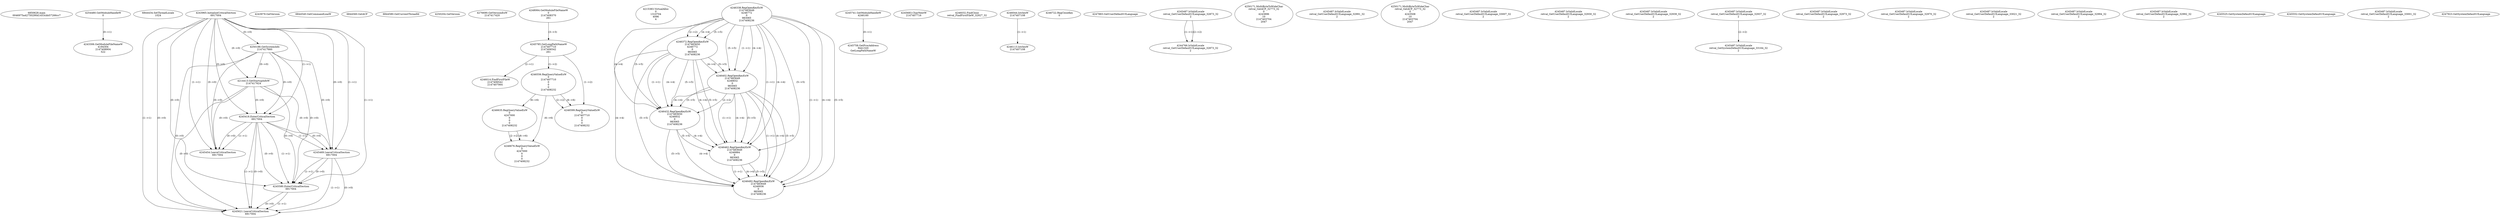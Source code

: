 // Global SCDG with merge call
digraph {
	0 [label="6850628.main
0046975a42750290d1453cbb57266cc7"]
	1 [label="4254480.GetModuleHandleW
0"]
	2 [label="6844434.SetThreadLocale
1024"]
	3 [label="4243965.InitializeCriticalSection
6917004"]
	4 [label="4243979.GetVersion
"]
	5 [label="4250188.GetSystemInfo
2147417660"]
	3 -> 5 [label="(0-->0)"]
	6 [label="6844540.GetCommandLineW
"]
	7 [label="4214413.GetStartupInfoW
2147417624"]
	3 -> 7 [label="(0-->0)"]
	5 -> 7 [label="(0-->0)"]
	8 [label="6844560.GetACP
"]
	9 [label="6844580.GetCurrentThreadId
"]
	10 [label="4250204.GetVersion
"]
	11 [label="4276690.GetVersionExW
2147417420"]
	12 [label="4243306.GetModuleFileNameW
4194304
2147408904
522"]
	1 -> 12 [label="(0-->1)"]
	13 [label="4248064.GetModuleFileNameW
0
2147408370
261"]
	14 [label="4215383.VirtualAlloc
0
1310704
4096
4"]
	15 [label="4246338.RegOpenKeyExW
2147483649
4246772
0
983065
2147408236"]
	16 [label="4246372.RegOpenKeyExW
2147483650
4246772
0
983065
2147408236"]
	15 -> 16 [label="(2-->2)"]
	15 -> 16 [label="(4-->4)"]
	15 -> 16 [label="(5-->5)"]
	17 [label="4246402.RegOpenKeyExW
2147483649
4246832
0
983065
2147408236"]
	15 -> 17 [label="(1-->1)"]
	15 -> 17 [label="(4-->4)"]
	16 -> 17 [label="(4-->4)"]
	15 -> 17 [label="(5-->5)"]
	16 -> 17 [label="(5-->5)"]
	18 [label="4246432.RegOpenKeyExW
2147483650
4246832
0
983065
2147408236"]
	16 -> 18 [label="(1-->1)"]
	17 -> 18 [label="(2-->2)"]
	15 -> 18 [label="(4-->4)"]
	16 -> 18 [label="(4-->4)"]
	17 -> 18 [label="(4-->4)"]
	15 -> 18 [label="(5-->5)"]
	16 -> 18 [label="(5-->5)"]
	17 -> 18 [label="(5-->5)"]
	19 [label="4246462.RegOpenKeyExW
2147483649
4246884
0
983065
2147408236"]
	15 -> 19 [label="(1-->1)"]
	17 -> 19 [label="(1-->1)"]
	15 -> 19 [label="(4-->4)"]
	16 -> 19 [label="(4-->4)"]
	17 -> 19 [label="(4-->4)"]
	18 -> 19 [label="(4-->4)"]
	15 -> 19 [label="(5-->5)"]
	16 -> 19 [label="(5-->5)"]
	17 -> 19 [label="(5-->5)"]
	18 -> 19 [label="(5-->5)"]
	20 [label="4246492.RegOpenKeyExW
2147483649
4246936
0
983065
2147408236"]
	15 -> 20 [label="(1-->1)"]
	17 -> 20 [label="(1-->1)"]
	19 -> 20 [label="(1-->1)"]
	15 -> 20 [label="(4-->4)"]
	16 -> 20 [label="(4-->4)"]
	17 -> 20 [label="(4-->4)"]
	18 -> 20 [label="(4-->4)"]
	19 -> 20 [label="(4-->4)"]
	15 -> 20 [label="(5-->5)"]
	16 -> 20 [label="(5-->5)"]
	17 -> 20 [label="(5-->5)"]
	18 -> 20 [label="(5-->5)"]
	19 -> 20 [label="(5-->5)"]
	21 [label="4245741.GetModuleHandleW
4246160"]
	22 [label="4245758.GetProcAddress
9441320
GetLongPathNameW"]
	21 -> 22 [label="(0-->1)"]
	23 [label="4245785.GetLongPathNameW
2147407710
2147406542
261"]
	13 -> 23 [label="(3-->3)"]
	24 [label="4245683.CharNextW
2147407716"]
	25 [label="4246014.FindFirstFileW
2147406542
2147407064"]
	23 -> 25 [label="(2-->1)"]
	26 [label="4246032.FindClose
retval_FindFirstFileW_32927_32"]
	27 [label="4246044.lstrlenW
2147407108"]
	28 [label="4246113.lstrlenW
2147407108"]
	27 -> 28 [label="(1-->1)"]
	29 [label="4246556.RegQueryValueExW
0
2147407710
0
0
0
2147408232"]
	23 -> 29 [label="(1-->2)"]
	30 [label="4246635.RegQueryValueExW
0
4247000
0
0
0
2147408232"]
	29 -> 30 [label="(6-->6)"]
	31 [label="4246722.RegCloseKey
0"]
	32 [label="4246676.RegQueryValueExW
0
4247000
0
0
0
2147408232"]
	30 -> 32 [label="(2-->2)"]
	29 -> 32 [label="(6-->6)"]
	30 -> 32 [label="(6-->6)"]
	33 [label="4247883.GetUserDefaultUILanguage
"]
	34 [label="4245418.EnterCriticalSection
6917004"]
	3 -> 34 [label="(1-->1)"]
	3 -> 34 [label="(0-->0)"]
	5 -> 34 [label="(0-->0)"]
	7 -> 34 [label="(0-->0)"]
	35 [label="4245469.LeaveCriticalSection
6917004"]
	3 -> 35 [label="(1-->1)"]
	34 -> 35 [label="(1-->1)"]
	3 -> 35 [label="(0-->0)"]
	5 -> 35 [label="(0-->0)"]
	7 -> 35 [label="(0-->0)"]
	34 -> 35 [label="(0-->0)"]
	36 [label="4245487.IsValidLocale
retval_GetUserDefaultUILanguage_32873_32
2"]
	37 [label="4250171.MultiByteToWideChar
retval_GetACP_32773_32
0
4243896
10
2147403704
2047"]
	38 [label="4245454.LeaveCriticalSection
6917004"]
	3 -> 38 [label="(1-->1)"]
	34 -> 38 [label="(1-->1)"]
	3 -> 38 [label="(0-->0)"]
	5 -> 38 [label="(0-->0)"]
	7 -> 38 [label="(0-->0)"]
	34 -> 38 [label="(0-->0)"]
	39 [label="4245487.IsValidLocale
retval_GetUserDefaultUILanguage_32991_32
2"]
	40 [label="4250171.MultiByteToWideChar
retval_GetACP_32773_32
0
4243508
10
2147403704
2047"]
	41 [label="4245487.IsValidLocale
retval_GetUserDefaultUILanguage_33007_32
2"]
	42 [label="4246599.RegQueryValueExW
0
2147407710
0
0
0
2147408232"]
	23 -> 42 [label="(1-->2)"]
	29 -> 42 [label="(2-->2)"]
	29 -> 42 [label="(6-->6)"]
	43 [label="4245487.IsValidLocale
retval_GetUserDefaultUILanguage_32930_32
2"]
	44 [label="4245487.IsValidLocale
retval_GetUserDefaultUILanguage_32939_32
2"]
	45 [label="4245487.IsValidLocale
retval_GetUserDefaultUILanguage_32937_32
2"]
	46 [label="4245487.IsValidLocale
retval_GetUserDefaultUILanguage_32973_32
2"]
	47 [label="4245487.IsValidLocale
retval_GetUserDefaultUILanguage_32970_32
2"]
	48 [label="4245487.IsValidLocale
retval_GetUserDefaultUILanguage_33021_32
2"]
	49 [label="4245487.IsValidLocale
retval_GetUserDefaultUILanguage_32994_32
2"]
	50 [label="4245487.IsValidLocale
retval_GetUserDefaultUILanguage_32992_32
2"]
	51 [label="4244766.IsValidLocale
retval_GetUserDefaultUILanguage_32873_32
2"]
	36 -> 51 [label="(1-->1)"]
	36 -> 51 [label="(2-->2)"]
	52 [label="4245525.GetSystemDefaultUILanguage
"]
	53 [label="4245552.GetSystemDefaultUILanguage
"]
	54 [label="4245487.IsValidLocale
retval_GetUserDefaultUILanguage_33001_32
2"]
	55 [label="4245580.EnterCriticalSection
6917004"]
	3 -> 55 [label="(1-->1)"]
	34 -> 55 [label="(1-->1)"]
	35 -> 55 [label="(1-->1)"]
	3 -> 55 [label="(0-->0)"]
	5 -> 55 [label="(0-->0)"]
	7 -> 55 [label="(0-->0)"]
	34 -> 55 [label="(0-->0)"]
	35 -> 55 [label="(0-->0)"]
	56 [label="4245621.LeaveCriticalSection
6917004"]
	3 -> 56 [label="(1-->1)"]
	34 -> 56 [label="(1-->1)"]
	35 -> 56 [label="(1-->1)"]
	55 -> 56 [label="(1-->1)"]
	3 -> 56 [label="(0-->0)"]
	5 -> 56 [label="(0-->0)"]
	7 -> 56 [label="(0-->0)"]
	34 -> 56 [label="(0-->0)"]
	35 -> 56 [label="(0-->0)"]
	55 -> 56 [label="(0-->0)"]
	57 [label="4247923.GetSystemDefaultUILanguage
"]
	58 [label="4245487.IsValidLocale
retval_GetSystemDefaultUILanguage_33164_32
2"]
	45 -> 58 [label="(2-->2)"]
}
